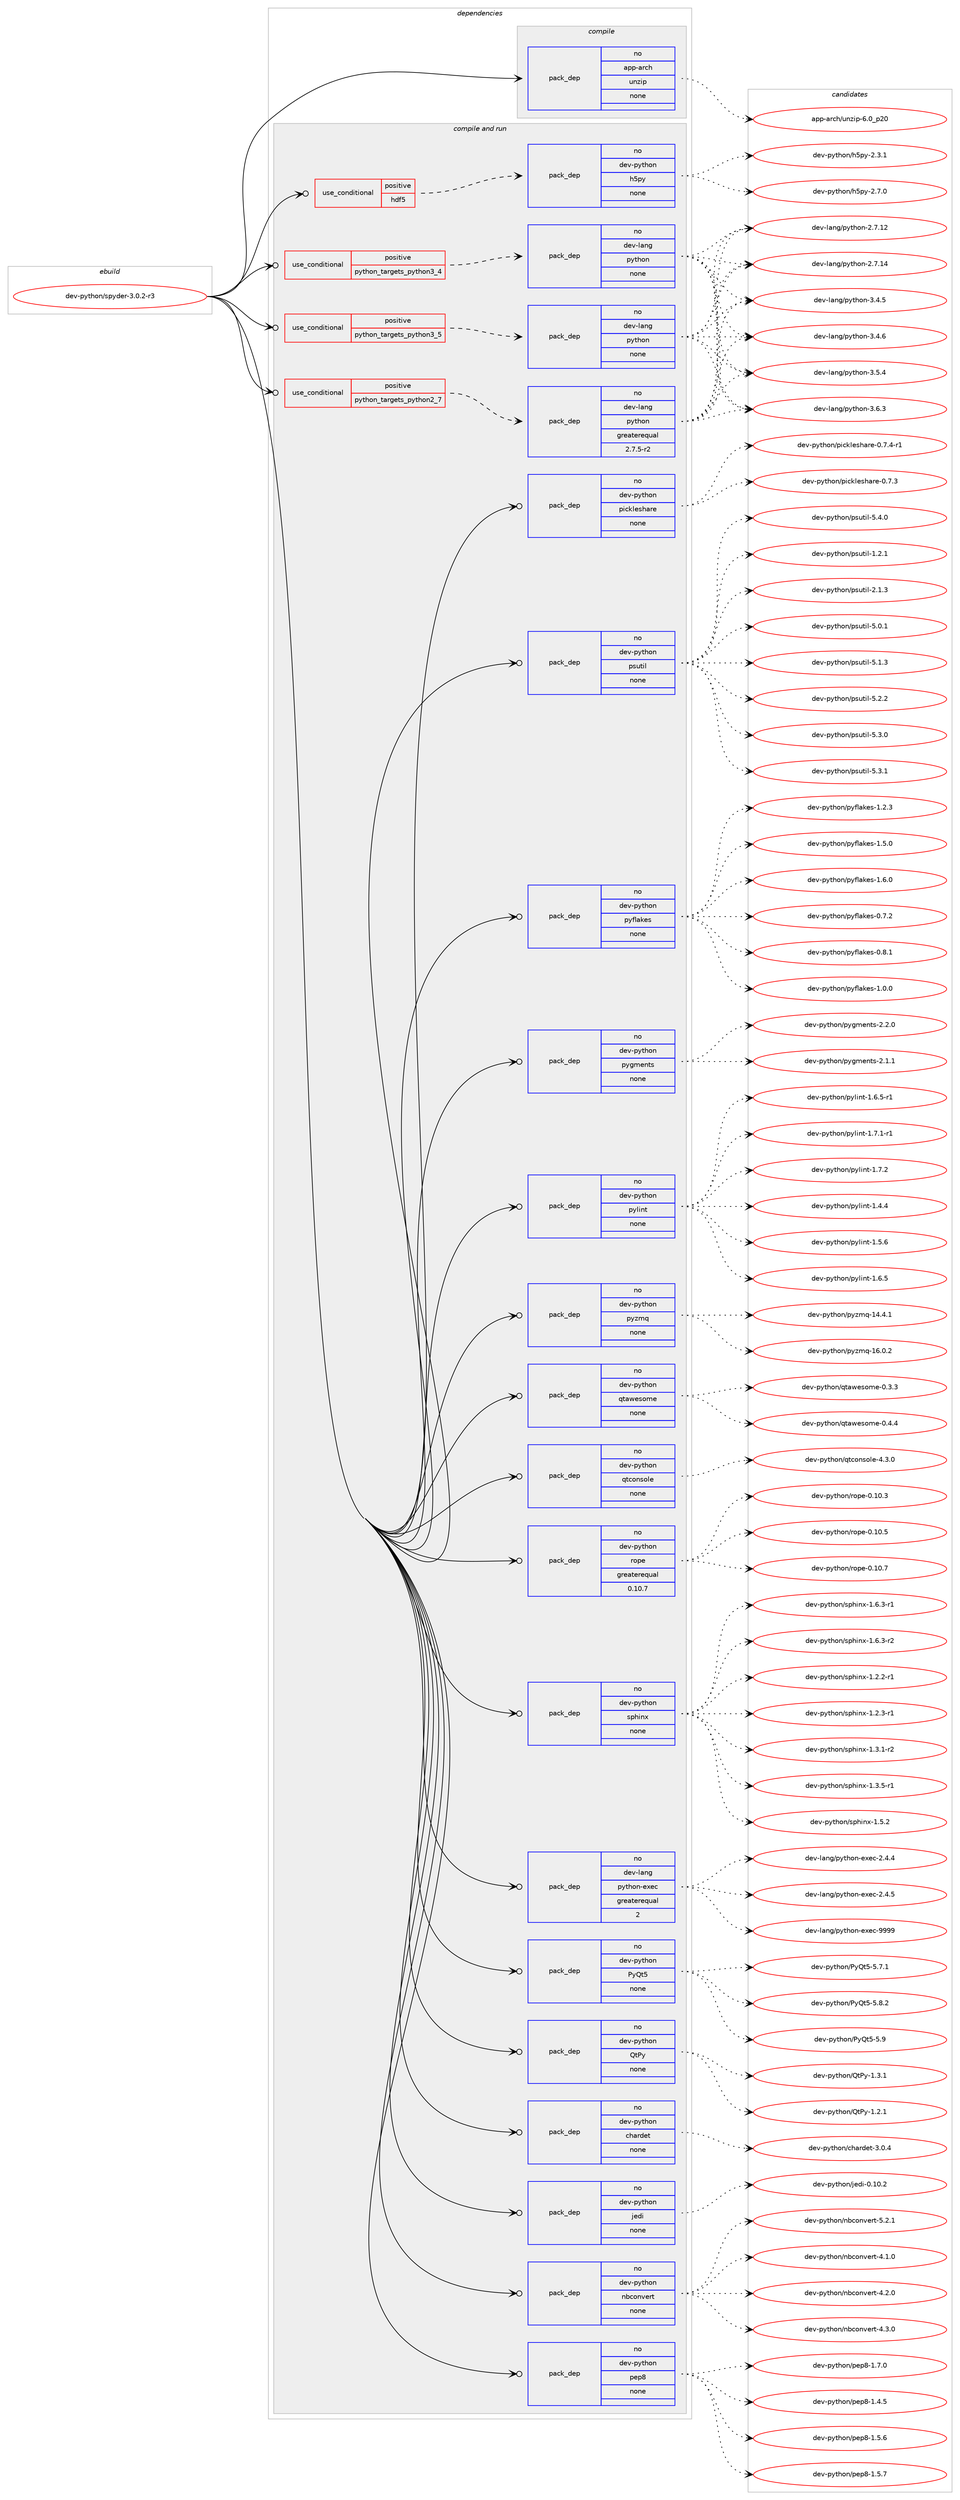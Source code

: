 digraph prolog {

# *************
# Graph options
# *************

newrank=true;
concentrate=true;
compound=true;
graph [rankdir=LR,fontname=Helvetica,fontsize=10,ranksep=1.5];#, ranksep=2.5, nodesep=0.2];
edge  [arrowhead=vee];
node  [fontname=Helvetica,fontsize=10];

# **********
# The ebuild
# **********

subgraph cluster_leftcol {
color=gray;
rank=same;
label=<<i>ebuild</i>>;
id [label="dev-python/spyder-3.0.2-r3", color=red, width=4, href="../dev-python/spyder-3.0.2-r3.svg"];
}

# ****************
# The dependencies
# ****************

subgraph cluster_midcol {
color=gray;
label=<<i>dependencies</i>>;
subgraph cluster_compile {
fillcolor="#eeeeee";
style=filled;
label=<<i>compile</i>>;
subgraph pack142594 {
dependency188673 [label=<<TABLE BORDER="0" CELLBORDER="1" CELLSPACING="0" CELLPADDING="4" WIDTH="220"><TR><TD ROWSPAN="6" CELLPADDING="30">pack_dep</TD></TR><TR><TD WIDTH="110">no</TD></TR><TR><TD>app-arch</TD></TR><TR><TD>unzip</TD></TR><TR><TD>none</TD></TR><TR><TD></TD></TR></TABLE>>, shape=none, color=blue];
}
id:e -> dependency188673:w [weight=20,style="solid",arrowhead="vee"];
}
subgraph cluster_compileandrun {
fillcolor="#eeeeee";
style=filled;
label=<<i>compile and run</i>>;
subgraph cond42124 {
dependency188674 [label=<<TABLE BORDER="0" CELLBORDER="1" CELLSPACING="0" CELLPADDING="4"><TR><TD ROWSPAN="3" CELLPADDING="10">use_conditional</TD></TR><TR><TD>positive</TD></TR><TR><TD>hdf5</TD></TR></TABLE>>, shape=none, color=red];
subgraph pack142595 {
dependency188675 [label=<<TABLE BORDER="0" CELLBORDER="1" CELLSPACING="0" CELLPADDING="4" WIDTH="220"><TR><TD ROWSPAN="6" CELLPADDING="30">pack_dep</TD></TR><TR><TD WIDTH="110">no</TD></TR><TR><TD>dev-python</TD></TR><TR><TD>h5py</TD></TR><TR><TD>none</TD></TR><TR><TD></TD></TR></TABLE>>, shape=none, color=blue];
}
dependency188674:e -> dependency188675:w [weight=20,style="dashed",arrowhead="vee"];
}
id:e -> dependency188674:w [weight=20,style="solid",arrowhead="odotvee"];
subgraph cond42125 {
dependency188676 [label=<<TABLE BORDER="0" CELLBORDER="1" CELLSPACING="0" CELLPADDING="4"><TR><TD ROWSPAN="3" CELLPADDING="10">use_conditional</TD></TR><TR><TD>positive</TD></TR><TR><TD>python_targets_python2_7</TD></TR></TABLE>>, shape=none, color=red];
subgraph pack142596 {
dependency188677 [label=<<TABLE BORDER="0" CELLBORDER="1" CELLSPACING="0" CELLPADDING="4" WIDTH="220"><TR><TD ROWSPAN="6" CELLPADDING="30">pack_dep</TD></TR><TR><TD WIDTH="110">no</TD></TR><TR><TD>dev-lang</TD></TR><TR><TD>python</TD></TR><TR><TD>greaterequal</TD></TR><TR><TD>2.7.5-r2</TD></TR></TABLE>>, shape=none, color=blue];
}
dependency188676:e -> dependency188677:w [weight=20,style="dashed",arrowhead="vee"];
}
id:e -> dependency188676:w [weight=20,style="solid",arrowhead="odotvee"];
subgraph cond42126 {
dependency188678 [label=<<TABLE BORDER="0" CELLBORDER="1" CELLSPACING="0" CELLPADDING="4"><TR><TD ROWSPAN="3" CELLPADDING="10">use_conditional</TD></TR><TR><TD>positive</TD></TR><TR><TD>python_targets_python3_4</TD></TR></TABLE>>, shape=none, color=red];
subgraph pack142597 {
dependency188679 [label=<<TABLE BORDER="0" CELLBORDER="1" CELLSPACING="0" CELLPADDING="4" WIDTH="220"><TR><TD ROWSPAN="6" CELLPADDING="30">pack_dep</TD></TR><TR><TD WIDTH="110">no</TD></TR><TR><TD>dev-lang</TD></TR><TR><TD>python</TD></TR><TR><TD>none</TD></TR><TR><TD></TD></TR></TABLE>>, shape=none, color=blue];
}
dependency188678:e -> dependency188679:w [weight=20,style="dashed",arrowhead="vee"];
}
id:e -> dependency188678:w [weight=20,style="solid",arrowhead="odotvee"];
subgraph cond42127 {
dependency188680 [label=<<TABLE BORDER="0" CELLBORDER="1" CELLSPACING="0" CELLPADDING="4"><TR><TD ROWSPAN="3" CELLPADDING="10">use_conditional</TD></TR><TR><TD>positive</TD></TR><TR><TD>python_targets_python3_5</TD></TR></TABLE>>, shape=none, color=red];
subgraph pack142598 {
dependency188681 [label=<<TABLE BORDER="0" CELLBORDER="1" CELLSPACING="0" CELLPADDING="4" WIDTH="220"><TR><TD ROWSPAN="6" CELLPADDING="30">pack_dep</TD></TR><TR><TD WIDTH="110">no</TD></TR><TR><TD>dev-lang</TD></TR><TR><TD>python</TD></TR><TR><TD>none</TD></TR><TR><TD></TD></TR></TABLE>>, shape=none, color=blue];
}
dependency188680:e -> dependency188681:w [weight=20,style="dashed",arrowhead="vee"];
}
id:e -> dependency188680:w [weight=20,style="solid",arrowhead="odotvee"];
subgraph pack142599 {
dependency188682 [label=<<TABLE BORDER="0" CELLBORDER="1" CELLSPACING="0" CELLPADDING="4" WIDTH="220"><TR><TD ROWSPAN="6" CELLPADDING="30">pack_dep</TD></TR><TR><TD WIDTH="110">no</TD></TR><TR><TD>dev-lang</TD></TR><TR><TD>python-exec</TD></TR><TR><TD>greaterequal</TD></TR><TR><TD>2</TD></TR></TABLE>>, shape=none, color=blue];
}
id:e -> dependency188682:w [weight=20,style="solid",arrowhead="odotvee"];
subgraph pack142600 {
dependency188683 [label=<<TABLE BORDER="0" CELLBORDER="1" CELLSPACING="0" CELLPADDING="4" WIDTH="220"><TR><TD ROWSPAN="6" CELLPADDING="30">pack_dep</TD></TR><TR><TD WIDTH="110">no</TD></TR><TR><TD>dev-python</TD></TR><TR><TD>PyQt5</TD></TR><TR><TD>none</TD></TR><TR><TD></TD></TR></TABLE>>, shape=none, color=blue];
}
id:e -> dependency188683:w [weight=20,style="solid",arrowhead="odotvee"];
subgraph pack142601 {
dependency188684 [label=<<TABLE BORDER="0" CELLBORDER="1" CELLSPACING="0" CELLPADDING="4" WIDTH="220"><TR><TD ROWSPAN="6" CELLPADDING="30">pack_dep</TD></TR><TR><TD WIDTH="110">no</TD></TR><TR><TD>dev-python</TD></TR><TR><TD>QtPy</TD></TR><TR><TD>none</TD></TR><TR><TD></TD></TR></TABLE>>, shape=none, color=blue];
}
id:e -> dependency188684:w [weight=20,style="solid",arrowhead="odotvee"];
subgraph pack142602 {
dependency188685 [label=<<TABLE BORDER="0" CELLBORDER="1" CELLSPACING="0" CELLPADDING="4" WIDTH="220"><TR><TD ROWSPAN="6" CELLPADDING="30">pack_dep</TD></TR><TR><TD WIDTH="110">no</TD></TR><TR><TD>dev-python</TD></TR><TR><TD>chardet</TD></TR><TR><TD>none</TD></TR><TR><TD></TD></TR></TABLE>>, shape=none, color=blue];
}
id:e -> dependency188685:w [weight=20,style="solid",arrowhead="odotvee"];
subgraph pack142603 {
dependency188686 [label=<<TABLE BORDER="0" CELLBORDER="1" CELLSPACING="0" CELLPADDING="4" WIDTH="220"><TR><TD ROWSPAN="6" CELLPADDING="30">pack_dep</TD></TR><TR><TD WIDTH="110">no</TD></TR><TR><TD>dev-python</TD></TR><TR><TD>jedi</TD></TR><TR><TD>none</TD></TR><TR><TD></TD></TR></TABLE>>, shape=none, color=blue];
}
id:e -> dependency188686:w [weight=20,style="solid",arrowhead="odotvee"];
subgraph pack142604 {
dependency188687 [label=<<TABLE BORDER="0" CELLBORDER="1" CELLSPACING="0" CELLPADDING="4" WIDTH="220"><TR><TD ROWSPAN="6" CELLPADDING="30">pack_dep</TD></TR><TR><TD WIDTH="110">no</TD></TR><TR><TD>dev-python</TD></TR><TR><TD>nbconvert</TD></TR><TR><TD>none</TD></TR><TR><TD></TD></TR></TABLE>>, shape=none, color=blue];
}
id:e -> dependency188687:w [weight=20,style="solid",arrowhead="odotvee"];
subgraph pack142605 {
dependency188688 [label=<<TABLE BORDER="0" CELLBORDER="1" CELLSPACING="0" CELLPADDING="4" WIDTH="220"><TR><TD ROWSPAN="6" CELLPADDING="30">pack_dep</TD></TR><TR><TD WIDTH="110">no</TD></TR><TR><TD>dev-python</TD></TR><TR><TD>pep8</TD></TR><TR><TD>none</TD></TR><TR><TD></TD></TR></TABLE>>, shape=none, color=blue];
}
id:e -> dependency188688:w [weight=20,style="solid",arrowhead="odotvee"];
subgraph pack142606 {
dependency188689 [label=<<TABLE BORDER="0" CELLBORDER="1" CELLSPACING="0" CELLPADDING="4" WIDTH="220"><TR><TD ROWSPAN="6" CELLPADDING="30">pack_dep</TD></TR><TR><TD WIDTH="110">no</TD></TR><TR><TD>dev-python</TD></TR><TR><TD>pickleshare</TD></TR><TR><TD>none</TD></TR><TR><TD></TD></TR></TABLE>>, shape=none, color=blue];
}
id:e -> dependency188689:w [weight=20,style="solid",arrowhead="odotvee"];
subgraph pack142607 {
dependency188690 [label=<<TABLE BORDER="0" CELLBORDER="1" CELLSPACING="0" CELLPADDING="4" WIDTH="220"><TR><TD ROWSPAN="6" CELLPADDING="30">pack_dep</TD></TR><TR><TD WIDTH="110">no</TD></TR><TR><TD>dev-python</TD></TR><TR><TD>psutil</TD></TR><TR><TD>none</TD></TR><TR><TD></TD></TR></TABLE>>, shape=none, color=blue];
}
id:e -> dependency188690:w [weight=20,style="solid",arrowhead="odotvee"];
subgraph pack142608 {
dependency188691 [label=<<TABLE BORDER="0" CELLBORDER="1" CELLSPACING="0" CELLPADDING="4" WIDTH="220"><TR><TD ROWSPAN="6" CELLPADDING="30">pack_dep</TD></TR><TR><TD WIDTH="110">no</TD></TR><TR><TD>dev-python</TD></TR><TR><TD>pyflakes</TD></TR><TR><TD>none</TD></TR><TR><TD></TD></TR></TABLE>>, shape=none, color=blue];
}
id:e -> dependency188691:w [weight=20,style="solid",arrowhead="odotvee"];
subgraph pack142609 {
dependency188692 [label=<<TABLE BORDER="0" CELLBORDER="1" CELLSPACING="0" CELLPADDING="4" WIDTH="220"><TR><TD ROWSPAN="6" CELLPADDING="30">pack_dep</TD></TR><TR><TD WIDTH="110">no</TD></TR><TR><TD>dev-python</TD></TR><TR><TD>pygments</TD></TR><TR><TD>none</TD></TR><TR><TD></TD></TR></TABLE>>, shape=none, color=blue];
}
id:e -> dependency188692:w [weight=20,style="solid",arrowhead="odotvee"];
subgraph pack142610 {
dependency188693 [label=<<TABLE BORDER="0" CELLBORDER="1" CELLSPACING="0" CELLPADDING="4" WIDTH="220"><TR><TD ROWSPAN="6" CELLPADDING="30">pack_dep</TD></TR><TR><TD WIDTH="110">no</TD></TR><TR><TD>dev-python</TD></TR><TR><TD>pylint</TD></TR><TR><TD>none</TD></TR><TR><TD></TD></TR></TABLE>>, shape=none, color=blue];
}
id:e -> dependency188693:w [weight=20,style="solid",arrowhead="odotvee"];
subgraph pack142611 {
dependency188694 [label=<<TABLE BORDER="0" CELLBORDER="1" CELLSPACING="0" CELLPADDING="4" WIDTH="220"><TR><TD ROWSPAN="6" CELLPADDING="30">pack_dep</TD></TR><TR><TD WIDTH="110">no</TD></TR><TR><TD>dev-python</TD></TR><TR><TD>pyzmq</TD></TR><TR><TD>none</TD></TR><TR><TD></TD></TR></TABLE>>, shape=none, color=blue];
}
id:e -> dependency188694:w [weight=20,style="solid",arrowhead="odotvee"];
subgraph pack142612 {
dependency188695 [label=<<TABLE BORDER="0" CELLBORDER="1" CELLSPACING="0" CELLPADDING="4" WIDTH="220"><TR><TD ROWSPAN="6" CELLPADDING="30">pack_dep</TD></TR><TR><TD WIDTH="110">no</TD></TR><TR><TD>dev-python</TD></TR><TR><TD>qtawesome</TD></TR><TR><TD>none</TD></TR><TR><TD></TD></TR></TABLE>>, shape=none, color=blue];
}
id:e -> dependency188695:w [weight=20,style="solid",arrowhead="odotvee"];
subgraph pack142613 {
dependency188696 [label=<<TABLE BORDER="0" CELLBORDER="1" CELLSPACING="0" CELLPADDING="4" WIDTH="220"><TR><TD ROWSPAN="6" CELLPADDING="30">pack_dep</TD></TR><TR><TD WIDTH="110">no</TD></TR><TR><TD>dev-python</TD></TR><TR><TD>qtconsole</TD></TR><TR><TD>none</TD></TR><TR><TD></TD></TR></TABLE>>, shape=none, color=blue];
}
id:e -> dependency188696:w [weight=20,style="solid",arrowhead="odotvee"];
subgraph pack142614 {
dependency188697 [label=<<TABLE BORDER="0" CELLBORDER="1" CELLSPACING="0" CELLPADDING="4" WIDTH="220"><TR><TD ROWSPAN="6" CELLPADDING="30">pack_dep</TD></TR><TR><TD WIDTH="110">no</TD></TR><TR><TD>dev-python</TD></TR><TR><TD>rope</TD></TR><TR><TD>greaterequal</TD></TR><TR><TD>0.10.7</TD></TR></TABLE>>, shape=none, color=blue];
}
id:e -> dependency188697:w [weight=20,style="solid",arrowhead="odotvee"];
subgraph pack142615 {
dependency188698 [label=<<TABLE BORDER="0" CELLBORDER="1" CELLSPACING="0" CELLPADDING="4" WIDTH="220"><TR><TD ROWSPAN="6" CELLPADDING="30">pack_dep</TD></TR><TR><TD WIDTH="110">no</TD></TR><TR><TD>dev-python</TD></TR><TR><TD>sphinx</TD></TR><TR><TD>none</TD></TR><TR><TD></TD></TR></TABLE>>, shape=none, color=blue];
}
id:e -> dependency188698:w [weight=20,style="solid",arrowhead="odotvee"];
}
subgraph cluster_run {
fillcolor="#eeeeee";
style=filled;
label=<<i>run</i>>;
}
}

# **************
# The candidates
# **************

subgraph cluster_choices {
rank=same;
color=gray;
label=<<i>candidates</i>>;

subgraph choice142594 {
color=black;
nodesep=1;
choice971121124597114991044711711012210511245544648951125048 [label="app-arch/unzip-6.0_p20", color=red, width=4,href="../app-arch/unzip-6.0_p20.svg"];
dependency188673:e -> choice971121124597114991044711711012210511245544648951125048:w [style=dotted,weight="100"];
}
subgraph choice142595 {
color=black;
nodesep=1;
choice100101118451121211161041111104710453112121455046514649 [label="dev-python/h5py-2.3.1", color=red, width=4,href="../dev-python/h5py-2.3.1.svg"];
choice100101118451121211161041111104710453112121455046554648 [label="dev-python/h5py-2.7.0", color=red, width=4,href="../dev-python/h5py-2.7.0.svg"];
dependency188675:e -> choice100101118451121211161041111104710453112121455046514649:w [style=dotted,weight="100"];
dependency188675:e -> choice100101118451121211161041111104710453112121455046554648:w [style=dotted,weight="100"];
}
subgraph choice142596 {
color=black;
nodesep=1;
choice10010111845108971101034711212111610411111045504655464950 [label="dev-lang/python-2.7.12", color=red, width=4,href="../dev-lang/python-2.7.12.svg"];
choice10010111845108971101034711212111610411111045504655464952 [label="dev-lang/python-2.7.14", color=red, width=4,href="../dev-lang/python-2.7.14.svg"];
choice100101118451089711010347112121116104111110455146524653 [label="dev-lang/python-3.4.5", color=red, width=4,href="../dev-lang/python-3.4.5.svg"];
choice100101118451089711010347112121116104111110455146524654 [label="dev-lang/python-3.4.6", color=red, width=4,href="../dev-lang/python-3.4.6.svg"];
choice100101118451089711010347112121116104111110455146534652 [label="dev-lang/python-3.5.4", color=red, width=4,href="../dev-lang/python-3.5.4.svg"];
choice100101118451089711010347112121116104111110455146544651 [label="dev-lang/python-3.6.3", color=red, width=4,href="../dev-lang/python-3.6.3.svg"];
dependency188677:e -> choice10010111845108971101034711212111610411111045504655464950:w [style=dotted,weight="100"];
dependency188677:e -> choice10010111845108971101034711212111610411111045504655464952:w [style=dotted,weight="100"];
dependency188677:e -> choice100101118451089711010347112121116104111110455146524653:w [style=dotted,weight="100"];
dependency188677:e -> choice100101118451089711010347112121116104111110455146524654:w [style=dotted,weight="100"];
dependency188677:e -> choice100101118451089711010347112121116104111110455146534652:w [style=dotted,weight="100"];
dependency188677:e -> choice100101118451089711010347112121116104111110455146544651:w [style=dotted,weight="100"];
}
subgraph choice142597 {
color=black;
nodesep=1;
choice10010111845108971101034711212111610411111045504655464950 [label="dev-lang/python-2.7.12", color=red, width=4,href="../dev-lang/python-2.7.12.svg"];
choice10010111845108971101034711212111610411111045504655464952 [label="dev-lang/python-2.7.14", color=red, width=4,href="../dev-lang/python-2.7.14.svg"];
choice100101118451089711010347112121116104111110455146524653 [label="dev-lang/python-3.4.5", color=red, width=4,href="../dev-lang/python-3.4.5.svg"];
choice100101118451089711010347112121116104111110455146524654 [label="dev-lang/python-3.4.6", color=red, width=4,href="../dev-lang/python-3.4.6.svg"];
choice100101118451089711010347112121116104111110455146534652 [label="dev-lang/python-3.5.4", color=red, width=4,href="../dev-lang/python-3.5.4.svg"];
choice100101118451089711010347112121116104111110455146544651 [label="dev-lang/python-3.6.3", color=red, width=4,href="../dev-lang/python-3.6.3.svg"];
dependency188679:e -> choice10010111845108971101034711212111610411111045504655464950:w [style=dotted,weight="100"];
dependency188679:e -> choice10010111845108971101034711212111610411111045504655464952:w [style=dotted,weight="100"];
dependency188679:e -> choice100101118451089711010347112121116104111110455146524653:w [style=dotted,weight="100"];
dependency188679:e -> choice100101118451089711010347112121116104111110455146524654:w [style=dotted,weight="100"];
dependency188679:e -> choice100101118451089711010347112121116104111110455146534652:w [style=dotted,weight="100"];
dependency188679:e -> choice100101118451089711010347112121116104111110455146544651:w [style=dotted,weight="100"];
}
subgraph choice142598 {
color=black;
nodesep=1;
choice10010111845108971101034711212111610411111045504655464950 [label="dev-lang/python-2.7.12", color=red, width=4,href="../dev-lang/python-2.7.12.svg"];
choice10010111845108971101034711212111610411111045504655464952 [label="dev-lang/python-2.7.14", color=red, width=4,href="../dev-lang/python-2.7.14.svg"];
choice100101118451089711010347112121116104111110455146524653 [label="dev-lang/python-3.4.5", color=red, width=4,href="../dev-lang/python-3.4.5.svg"];
choice100101118451089711010347112121116104111110455146524654 [label="dev-lang/python-3.4.6", color=red, width=4,href="../dev-lang/python-3.4.6.svg"];
choice100101118451089711010347112121116104111110455146534652 [label="dev-lang/python-3.5.4", color=red, width=4,href="../dev-lang/python-3.5.4.svg"];
choice100101118451089711010347112121116104111110455146544651 [label="dev-lang/python-3.6.3", color=red, width=4,href="../dev-lang/python-3.6.3.svg"];
dependency188681:e -> choice10010111845108971101034711212111610411111045504655464950:w [style=dotted,weight="100"];
dependency188681:e -> choice10010111845108971101034711212111610411111045504655464952:w [style=dotted,weight="100"];
dependency188681:e -> choice100101118451089711010347112121116104111110455146524653:w [style=dotted,weight="100"];
dependency188681:e -> choice100101118451089711010347112121116104111110455146524654:w [style=dotted,weight="100"];
dependency188681:e -> choice100101118451089711010347112121116104111110455146534652:w [style=dotted,weight="100"];
dependency188681:e -> choice100101118451089711010347112121116104111110455146544651:w [style=dotted,weight="100"];
}
subgraph choice142599 {
color=black;
nodesep=1;
choice1001011184510897110103471121211161041111104510112010199455046524652 [label="dev-lang/python-exec-2.4.4", color=red, width=4,href="../dev-lang/python-exec-2.4.4.svg"];
choice1001011184510897110103471121211161041111104510112010199455046524653 [label="dev-lang/python-exec-2.4.5", color=red, width=4,href="../dev-lang/python-exec-2.4.5.svg"];
choice10010111845108971101034711212111610411111045101120101994557575757 [label="dev-lang/python-exec-9999", color=red, width=4,href="../dev-lang/python-exec-9999.svg"];
dependency188682:e -> choice1001011184510897110103471121211161041111104510112010199455046524652:w [style=dotted,weight="100"];
dependency188682:e -> choice1001011184510897110103471121211161041111104510112010199455046524653:w [style=dotted,weight="100"];
dependency188682:e -> choice10010111845108971101034711212111610411111045101120101994557575757:w [style=dotted,weight="100"];
}
subgraph choice142600 {
color=black;
nodesep=1;
choice1001011184511212111610411111047801218111653455346554649 [label="dev-python/PyQt5-5.7.1", color=red, width=4,href="../dev-python/PyQt5-5.7.1.svg"];
choice1001011184511212111610411111047801218111653455346564650 [label="dev-python/PyQt5-5.8.2", color=red, width=4,href="../dev-python/PyQt5-5.8.2.svg"];
choice100101118451121211161041111104780121811165345534657 [label="dev-python/PyQt5-5.9", color=red, width=4,href="../dev-python/PyQt5-5.9.svg"];
dependency188683:e -> choice1001011184511212111610411111047801218111653455346554649:w [style=dotted,weight="100"];
dependency188683:e -> choice1001011184511212111610411111047801218111653455346564650:w [style=dotted,weight="100"];
dependency188683:e -> choice100101118451121211161041111104780121811165345534657:w [style=dotted,weight="100"];
}
subgraph choice142601 {
color=black;
nodesep=1;
choice10010111845112121116104111110478111680121454946504649 [label="dev-python/QtPy-1.2.1", color=red, width=4,href="../dev-python/QtPy-1.2.1.svg"];
choice10010111845112121116104111110478111680121454946514649 [label="dev-python/QtPy-1.3.1", color=red, width=4,href="../dev-python/QtPy-1.3.1.svg"];
dependency188684:e -> choice10010111845112121116104111110478111680121454946504649:w [style=dotted,weight="100"];
dependency188684:e -> choice10010111845112121116104111110478111680121454946514649:w [style=dotted,weight="100"];
}
subgraph choice142602 {
color=black;
nodesep=1;
choice10010111845112121116104111110479910497114100101116455146484652 [label="dev-python/chardet-3.0.4", color=red, width=4,href="../dev-python/chardet-3.0.4.svg"];
dependency188685:e -> choice10010111845112121116104111110479910497114100101116455146484652:w [style=dotted,weight="100"];
}
subgraph choice142603 {
color=black;
nodesep=1;
choice100101118451121211161041111104710610110010545484649484650 [label="dev-python/jedi-0.10.2", color=red, width=4,href="../dev-python/jedi-0.10.2.svg"];
dependency188686:e -> choice100101118451121211161041111104710610110010545484649484650:w [style=dotted,weight="100"];
}
subgraph choice142604 {
color=black;
nodesep=1;
choice10010111845112121116104111110471109899111110118101114116455246494648 [label="dev-python/nbconvert-4.1.0", color=red, width=4,href="../dev-python/nbconvert-4.1.0.svg"];
choice10010111845112121116104111110471109899111110118101114116455246504648 [label="dev-python/nbconvert-4.2.0", color=red, width=4,href="../dev-python/nbconvert-4.2.0.svg"];
choice10010111845112121116104111110471109899111110118101114116455246514648 [label="dev-python/nbconvert-4.3.0", color=red, width=4,href="../dev-python/nbconvert-4.3.0.svg"];
choice10010111845112121116104111110471109899111110118101114116455346504649 [label="dev-python/nbconvert-5.2.1", color=red, width=4,href="../dev-python/nbconvert-5.2.1.svg"];
dependency188687:e -> choice10010111845112121116104111110471109899111110118101114116455246494648:w [style=dotted,weight="100"];
dependency188687:e -> choice10010111845112121116104111110471109899111110118101114116455246504648:w [style=dotted,weight="100"];
dependency188687:e -> choice10010111845112121116104111110471109899111110118101114116455246514648:w [style=dotted,weight="100"];
dependency188687:e -> choice10010111845112121116104111110471109899111110118101114116455346504649:w [style=dotted,weight="100"];
}
subgraph choice142605 {
color=black;
nodesep=1;
choice100101118451121211161041111104711210111256454946524653 [label="dev-python/pep8-1.4.5", color=red, width=4,href="../dev-python/pep8-1.4.5.svg"];
choice100101118451121211161041111104711210111256454946534654 [label="dev-python/pep8-1.5.6", color=red, width=4,href="../dev-python/pep8-1.5.6.svg"];
choice100101118451121211161041111104711210111256454946534655 [label="dev-python/pep8-1.5.7", color=red, width=4,href="../dev-python/pep8-1.5.7.svg"];
choice100101118451121211161041111104711210111256454946554648 [label="dev-python/pep8-1.7.0", color=red, width=4,href="../dev-python/pep8-1.7.0.svg"];
dependency188688:e -> choice100101118451121211161041111104711210111256454946524653:w [style=dotted,weight="100"];
dependency188688:e -> choice100101118451121211161041111104711210111256454946534654:w [style=dotted,weight="100"];
dependency188688:e -> choice100101118451121211161041111104711210111256454946534655:w [style=dotted,weight="100"];
dependency188688:e -> choice100101118451121211161041111104711210111256454946554648:w [style=dotted,weight="100"];
}
subgraph choice142606 {
color=black;
nodesep=1;
choice10010111845112121116104111110471121059910710810111510497114101454846554651 [label="dev-python/pickleshare-0.7.3", color=red, width=4,href="../dev-python/pickleshare-0.7.3.svg"];
choice100101118451121211161041111104711210599107108101115104971141014548465546524511449 [label="dev-python/pickleshare-0.7.4-r1", color=red, width=4,href="../dev-python/pickleshare-0.7.4-r1.svg"];
dependency188689:e -> choice10010111845112121116104111110471121059910710810111510497114101454846554651:w [style=dotted,weight="100"];
dependency188689:e -> choice100101118451121211161041111104711210599107108101115104971141014548465546524511449:w [style=dotted,weight="100"];
}
subgraph choice142607 {
color=black;
nodesep=1;
choice1001011184511212111610411111047112115117116105108454946504649 [label="dev-python/psutil-1.2.1", color=red, width=4,href="../dev-python/psutil-1.2.1.svg"];
choice1001011184511212111610411111047112115117116105108455046494651 [label="dev-python/psutil-2.1.3", color=red, width=4,href="../dev-python/psutil-2.1.3.svg"];
choice1001011184511212111610411111047112115117116105108455346484649 [label="dev-python/psutil-5.0.1", color=red, width=4,href="../dev-python/psutil-5.0.1.svg"];
choice1001011184511212111610411111047112115117116105108455346494651 [label="dev-python/psutil-5.1.3", color=red, width=4,href="../dev-python/psutil-5.1.3.svg"];
choice1001011184511212111610411111047112115117116105108455346504650 [label="dev-python/psutil-5.2.2", color=red, width=4,href="../dev-python/psutil-5.2.2.svg"];
choice1001011184511212111610411111047112115117116105108455346514648 [label="dev-python/psutil-5.3.0", color=red, width=4,href="../dev-python/psutil-5.3.0.svg"];
choice1001011184511212111610411111047112115117116105108455346514649 [label="dev-python/psutil-5.3.1", color=red, width=4,href="../dev-python/psutil-5.3.1.svg"];
choice1001011184511212111610411111047112115117116105108455346524648 [label="dev-python/psutil-5.4.0", color=red, width=4,href="../dev-python/psutil-5.4.0.svg"];
dependency188690:e -> choice1001011184511212111610411111047112115117116105108454946504649:w [style=dotted,weight="100"];
dependency188690:e -> choice1001011184511212111610411111047112115117116105108455046494651:w [style=dotted,weight="100"];
dependency188690:e -> choice1001011184511212111610411111047112115117116105108455346484649:w [style=dotted,weight="100"];
dependency188690:e -> choice1001011184511212111610411111047112115117116105108455346494651:w [style=dotted,weight="100"];
dependency188690:e -> choice1001011184511212111610411111047112115117116105108455346504650:w [style=dotted,weight="100"];
dependency188690:e -> choice1001011184511212111610411111047112115117116105108455346514648:w [style=dotted,weight="100"];
dependency188690:e -> choice1001011184511212111610411111047112115117116105108455346514649:w [style=dotted,weight="100"];
dependency188690:e -> choice1001011184511212111610411111047112115117116105108455346524648:w [style=dotted,weight="100"];
}
subgraph choice142608 {
color=black;
nodesep=1;
choice100101118451121211161041111104711212110210897107101115454846554650 [label="dev-python/pyflakes-0.7.2", color=red, width=4,href="../dev-python/pyflakes-0.7.2.svg"];
choice100101118451121211161041111104711212110210897107101115454846564649 [label="dev-python/pyflakes-0.8.1", color=red, width=4,href="../dev-python/pyflakes-0.8.1.svg"];
choice100101118451121211161041111104711212110210897107101115454946484648 [label="dev-python/pyflakes-1.0.0", color=red, width=4,href="../dev-python/pyflakes-1.0.0.svg"];
choice100101118451121211161041111104711212110210897107101115454946504651 [label="dev-python/pyflakes-1.2.3", color=red, width=4,href="../dev-python/pyflakes-1.2.3.svg"];
choice100101118451121211161041111104711212110210897107101115454946534648 [label="dev-python/pyflakes-1.5.0", color=red, width=4,href="../dev-python/pyflakes-1.5.0.svg"];
choice100101118451121211161041111104711212110210897107101115454946544648 [label="dev-python/pyflakes-1.6.0", color=red, width=4,href="../dev-python/pyflakes-1.6.0.svg"];
dependency188691:e -> choice100101118451121211161041111104711212110210897107101115454846554650:w [style=dotted,weight="100"];
dependency188691:e -> choice100101118451121211161041111104711212110210897107101115454846564649:w [style=dotted,weight="100"];
dependency188691:e -> choice100101118451121211161041111104711212110210897107101115454946484648:w [style=dotted,weight="100"];
dependency188691:e -> choice100101118451121211161041111104711212110210897107101115454946504651:w [style=dotted,weight="100"];
dependency188691:e -> choice100101118451121211161041111104711212110210897107101115454946534648:w [style=dotted,weight="100"];
dependency188691:e -> choice100101118451121211161041111104711212110210897107101115454946544648:w [style=dotted,weight="100"];
}
subgraph choice142609 {
color=black;
nodesep=1;
choice1001011184511212111610411111047112121103109101110116115455046494649 [label="dev-python/pygments-2.1.1", color=red, width=4,href="../dev-python/pygments-2.1.1.svg"];
choice1001011184511212111610411111047112121103109101110116115455046504648 [label="dev-python/pygments-2.2.0", color=red, width=4,href="../dev-python/pygments-2.2.0.svg"];
dependency188692:e -> choice1001011184511212111610411111047112121103109101110116115455046494649:w [style=dotted,weight="100"];
dependency188692:e -> choice1001011184511212111610411111047112121103109101110116115455046504648:w [style=dotted,weight="100"];
}
subgraph choice142610 {
color=black;
nodesep=1;
choice1001011184511212111610411111047112121108105110116454946524652 [label="dev-python/pylint-1.4.4", color=red, width=4,href="../dev-python/pylint-1.4.4.svg"];
choice1001011184511212111610411111047112121108105110116454946534654 [label="dev-python/pylint-1.5.6", color=red, width=4,href="../dev-python/pylint-1.5.6.svg"];
choice1001011184511212111610411111047112121108105110116454946544653 [label="dev-python/pylint-1.6.5", color=red, width=4,href="../dev-python/pylint-1.6.5.svg"];
choice10010111845112121116104111110471121211081051101164549465446534511449 [label="dev-python/pylint-1.6.5-r1", color=red, width=4,href="../dev-python/pylint-1.6.5-r1.svg"];
choice10010111845112121116104111110471121211081051101164549465546494511449 [label="dev-python/pylint-1.7.1-r1", color=red, width=4,href="../dev-python/pylint-1.7.1-r1.svg"];
choice1001011184511212111610411111047112121108105110116454946554650 [label="dev-python/pylint-1.7.2", color=red, width=4,href="../dev-python/pylint-1.7.2.svg"];
dependency188693:e -> choice1001011184511212111610411111047112121108105110116454946524652:w [style=dotted,weight="100"];
dependency188693:e -> choice1001011184511212111610411111047112121108105110116454946534654:w [style=dotted,weight="100"];
dependency188693:e -> choice1001011184511212111610411111047112121108105110116454946544653:w [style=dotted,weight="100"];
dependency188693:e -> choice10010111845112121116104111110471121211081051101164549465446534511449:w [style=dotted,weight="100"];
dependency188693:e -> choice10010111845112121116104111110471121211081051101164549465546494511449:w [style=dotted,weight="100"];
dependency188693:e -> choice1001011184511212111610411111047112121108105110116454946554650:w [style=dotted,weight="100"];
}
subgraph choice142611 {
color=black;
nodesep=1;
choice100101118451121211161041111104711212112210911345495246524649 [label="dev-python/pyzmq-14.4.1", color=red, width=4,href="../dev-python/pyzmq-14.4.1.svg"];
choice100101118451121211161041111104711212112210911345495446484650 [label="dev-python/pyzmq-16.0.2", color=red, width=4,href="../dev-python/pyzmq-16.0.2.svg"];
dependency188694:e -> choice100101118451121211161041111104711212112210911345495246524649:w [style=dotted,weight="100"];
dependency188694:e -> choice100101118451121211161041111104711212112210911345495446484650:w [style=dotted,weight="100"];
}
subgraph choice142612 {
color=black;
nodesep=1;
choice100101118451121211161041111104711311697119101115111109101454846514651 [label="dev-python/qtawesome-0.3.3", color=red, width=4,href="../dev-python/qtawesome-0.3.3.svg"];
choice100101118451121211161041111104711311697119101115111109101454846524652 [label="dev-python/qtawesome-0.4.4", color=red, width=4,href="../dev-python/qtawesome-0.4.4.svg"];
dependency188695:e -> choice100101118451121211161041111104711311697119101115111109101454846514651:w [style=dotted,weight="100"];
dependency188695:e -> choice100101118451121211161041111104711311697119101115111109101454846524652:w [style=dotted,weight="100"];
}
subgraph choice142613 {
color=black;
nodesep=1;
choice100101118451121211161041111104711311699111110115111108101455246514648 [label="dev-python/qtconsole-4.3.0", color=red, width=4,href="../dev-python/qtconsole-4.3.0.svg"];
dependency188696:e -> choice100101118451121211161041111104711311699111110115111108101455246514648:w [style=dotted,weight="100"];
}
subgraph choice142614 {
color=black;
nodesep=1;
choice100101118451121211161041111104711411111210145484649484651 [label="dev-python/rope-0.10.3", color=red, width=4,href="../dev-python/rope-0.10.3.svg"];
choice100101118451121211161041111104711411111210145484649484653 [label="dev-python/rope-0.10.5", color=red, width=4,href="../dev-python/rope-0.10.5.svg"];
choice100101118451121211161041111104711411111210145484649484655 [label="dev-python/rope-0.10.7", color=red, width=4,href="../dev-python/rope-0.10.7.svg"];
dependency188697:e -> choice100101118451121211161041111104711411111210145484649484651:w [style=dotted,weight="100"];
dependency188697:e -> choice100101118451121211161041111104711411111210145484649484653:w [style=dotted,weight="100"];
dependency188697:e -> choice100101118451121211161041111104711411111210145484649484655:w [style=dotted,weight="100"];
}
subgraph choice142615 {
color=black;
nodesep=1;
choice10010111845112121116104111110471151121041051101204549465046504511449 [label="dev-python/sphinx-1.2.2-r1", color=red, width=4,href="../dev-python/sphinx-1.2.2-r1.svg"];
choice10010111845112121116104111110471151121041051101204549465046514511449 [label="dev-python/sphinx-1.2.3-r1", color=red, width=4,href="../dev-python/sphinx-1.2.3-r1.svg"];
choice10010111845112121116104111110471151121041051101204549465146494511450 [label="dev-python/sphinx-1.3.1-r2", color=red, width=4,href="../dev-python/sphinx-1.3.1-r2.svg"];
choice10010111845112121116104111110471151121041051101204549465146534511449 [label="dev-python/sphinx-1.3.5-r1", color=red, width=4,href="../dev-python/sphinx-1.3.5-r1.svg"];
choice1001011184511212111610411111047115112104105110120454946534650 [label="dev-python/sphinx-1.5.2", color=red, width=4,href="../dev-python/sphinx-1.5.2.svg"];
choice10010111845112121116104111110471151121041051101204549465446514511449 [label="dev-python/sphinx-1.6.3-r1", color=red, width=4,href="../dev-python/sphinx-1.6.3-r1.svg"];
choice10010111845112121116104111110471151121041051101204549465446514511450 [label="dev-python/sphinx-1.6.3-r2", color=red, width=4,href="../dev-python/sphinx-1.6.3-r2.svg"];
dependency188698:e -> choice10010111845112121116104111110471151121041051101204549465046504511449:w [style=dotted,weight="100"];
dependency188698:e -> choice10010111845112121116104111110471151121041051101204549465046514511449:w [style=dotted,weight="100"];
dependency188698:e -> choice10010111845112121116104111110471151121041051101204549465146494511450:w [style=dotted,weight="100"];
dependency188698:e -> choice10010111845112121116104111110471151121041051101204549465146534511449:w [style=dotted,weight="100"];
dependency188698:e -> choice1001011184511212111610411111047115112104105110120454946534650:w [style=dotted,weight="100"];
dependency188698:e -> choice10010111845112121116104111110471151121041051101204549465446514511449:w [style=dotted,weight="100"];
dependency188698:e -> choice10010111845112121116104111110471151121041051101204549465446514511450:w [style=dotted,weight="100"];
}
}

}
